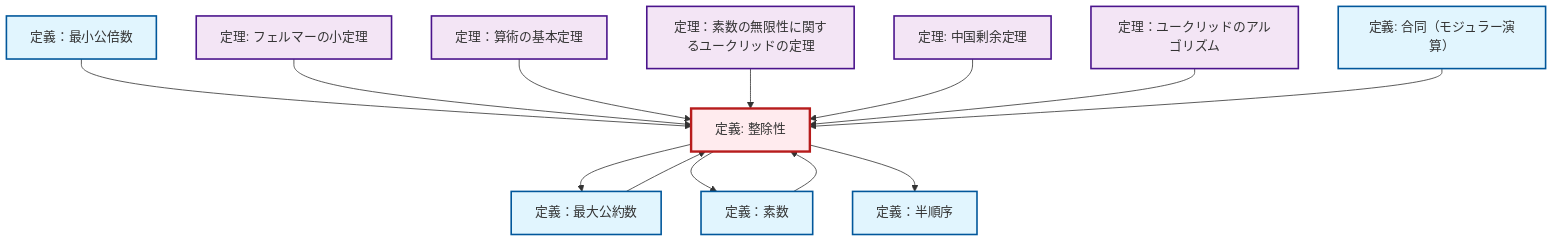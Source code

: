 graph TD
    classDef definition fill:#e1f5fe,stroke:#01579b,stroke-width:2px
    classDef theorem fill:#f3e5f5,stroke:#4a148c,stroke-width:2px
    classDef axiom fill:#fff3e0,stroke:#e65100,stroke-width:2px
    classDef example fill:#e8f5e9,stroke:#1b5e20,stroke-width:2px
    classDef current fill:#ffebee,stroke:#b71c1c,stroke-width:3px
    thm-fermat-little["定理: フェルマーの小定理"]:::theorem
    thm-euclidean-algorithm["定理：ユークリッドのアルゴリズム"]:::theorem
    thm-euclid-infinitude-primes["定理：素数の無限性に関するユークリッドの定理"]:::theorem
    def-congruence["定義: 合同（モジュラー演算）"]:::definition
    def-gcd["定義：最大公約数"]:::definition
    def-divisibility["定義: 整除性"]:::definition
    def-prime["定義：素数"]:::definition
    thm-chinese-remainder["定理: 中国剰余定理"]:::theorem
    def-partial-order["定義：半順序"]:::definition
    def-lcm["定義：最小公倍数"]:::definition
    thm-fundamental-arithmetic["定理：算術の基本定理"]:::theorem
    def-lcm --> def-divisibility
    thm-fermat-little --> def-divisibility
    thm-fundamental-arithmetic --> def-divisibility
    def-gcd --> def-divisibility
    thm-euclid-infinitude-primes --> def-divisibility
    def-divisibility --> def-gcd
    def-divisibility --> def-prime
    def-divisibility --> def-partial-order
    thm-chinese-remainder --> def-divisibility
    thm-euclidean-algorithm --> def-divisibility
    def-congruence --> def-divisibility
    def-prime --> def-divisibility
    class def-divisibility current